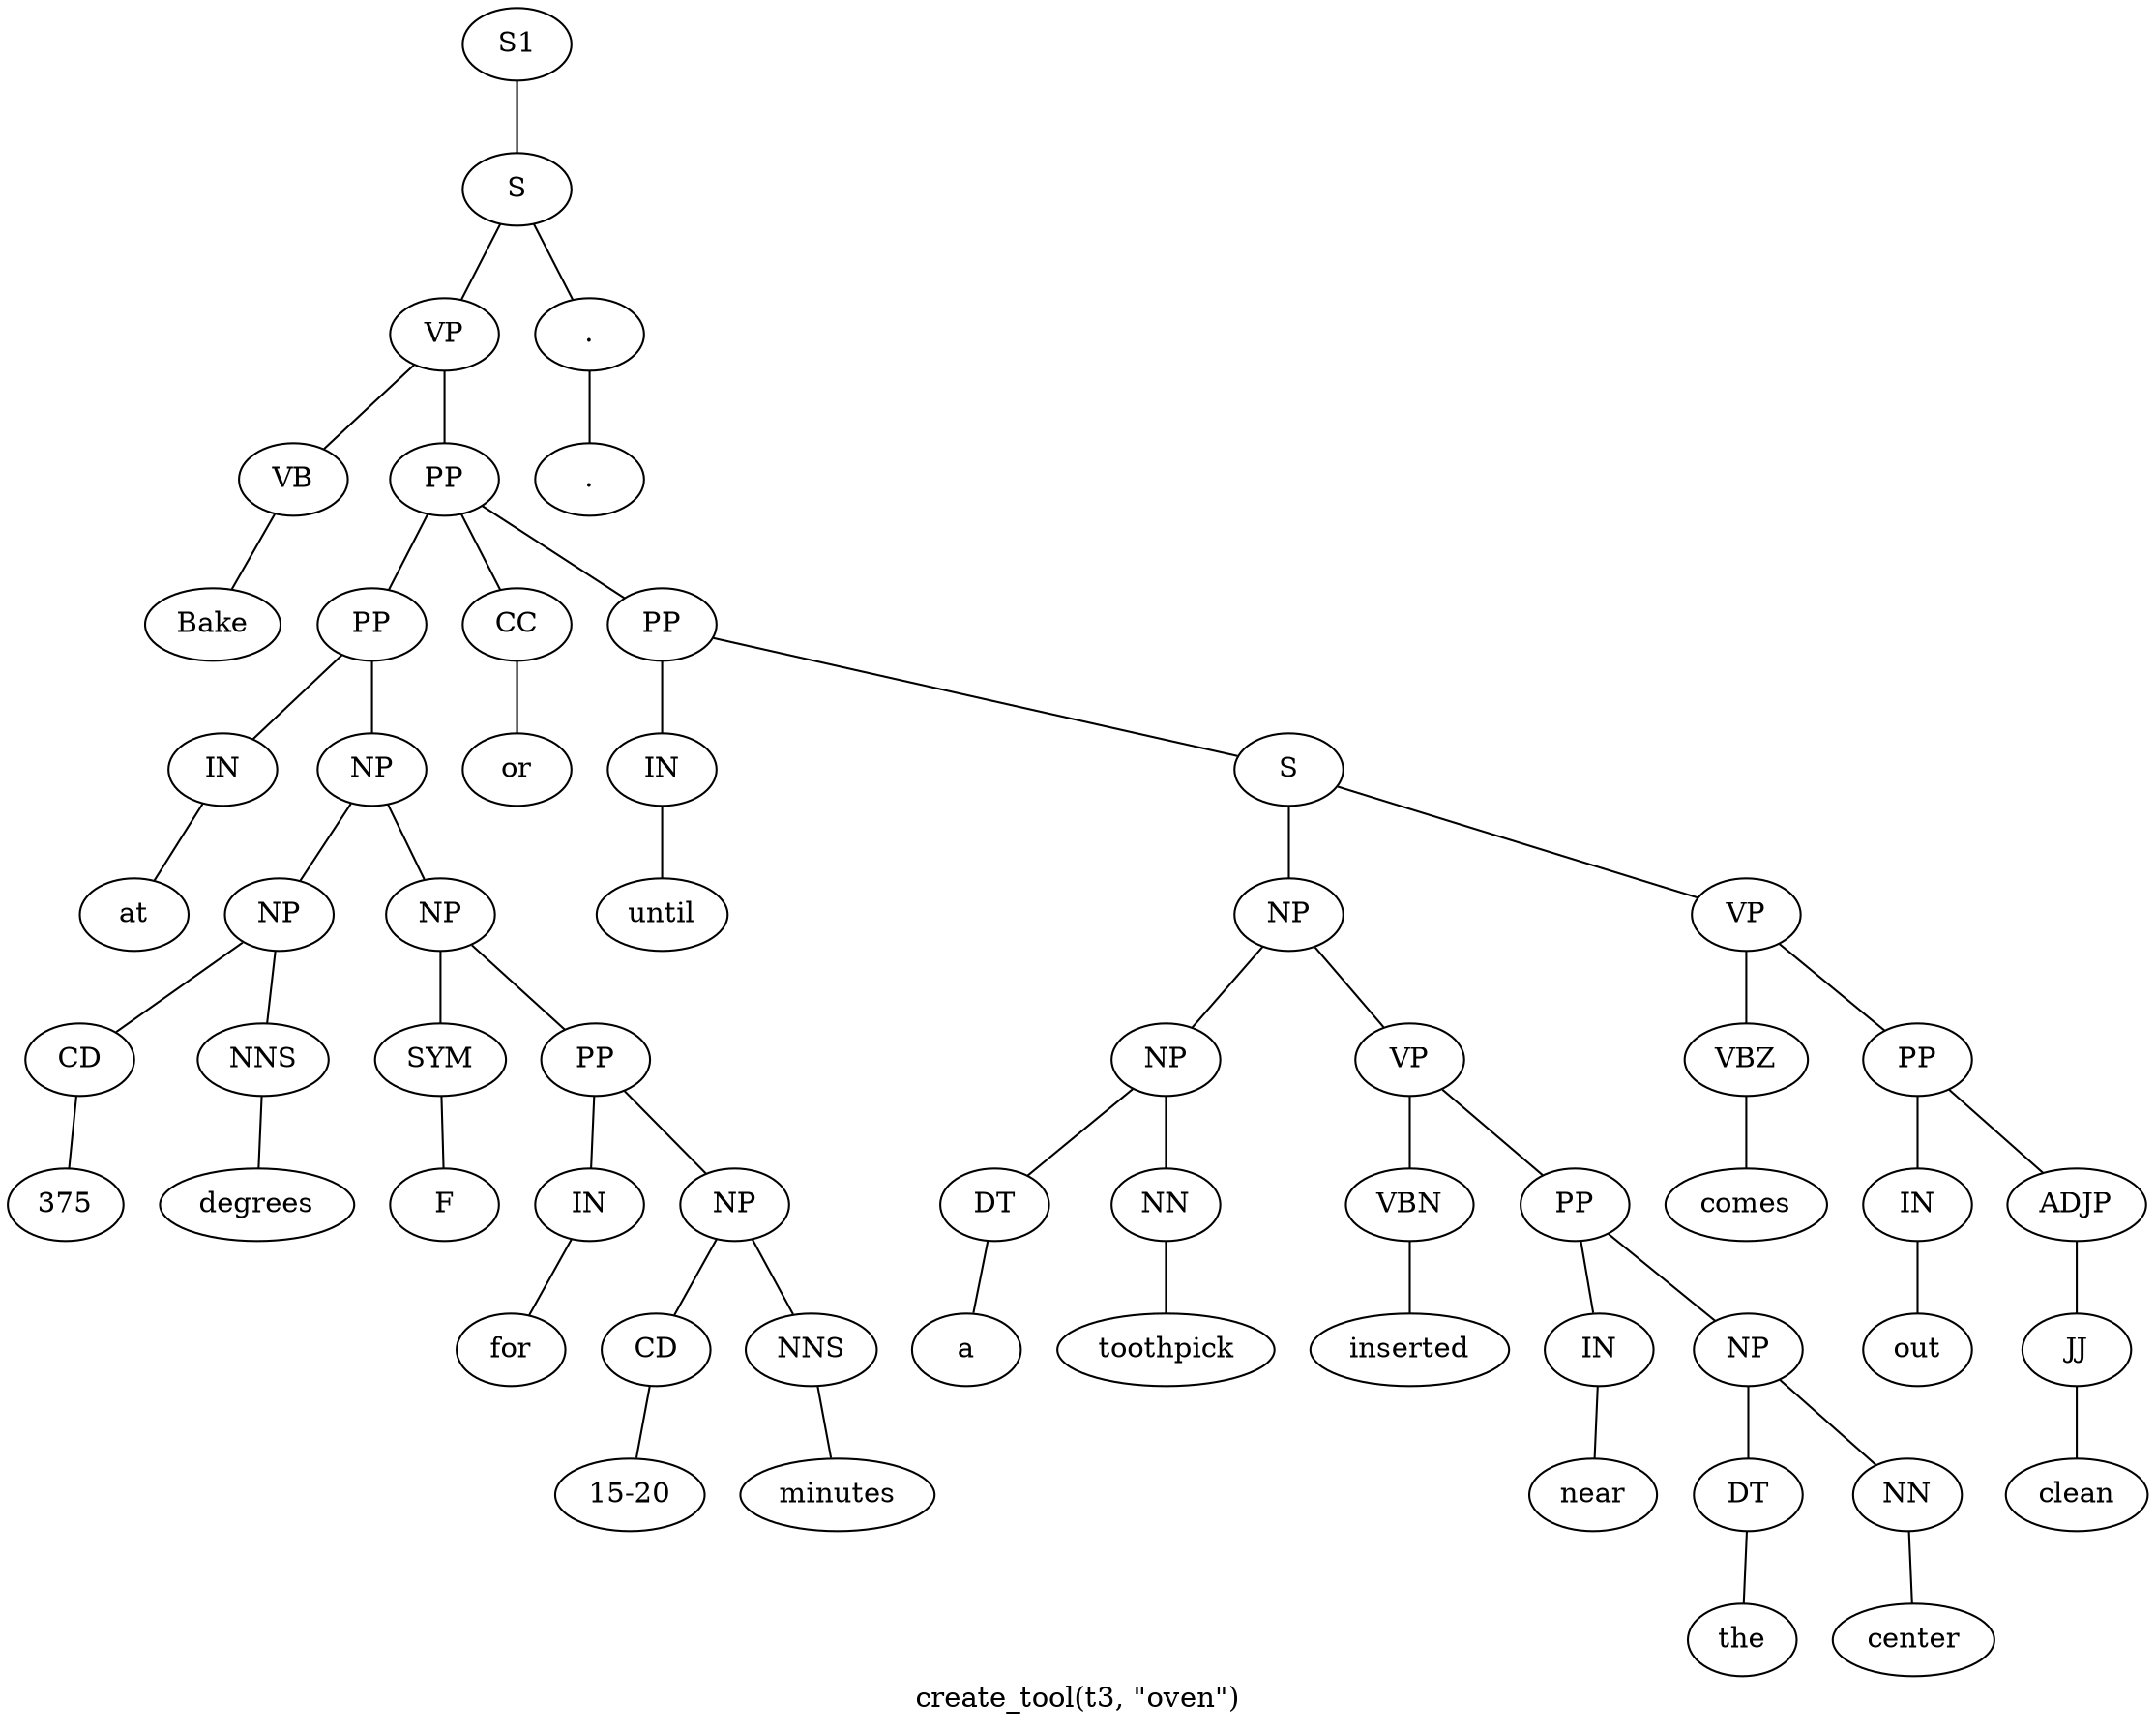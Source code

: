 graph SyntaxGraph {
	label = "create_tool(t3, \"oven\")";
	Node0 [label="S1"];
	Node1 [label="S"];
	Node2 [label="VP"];
	Node3 [label="VB"];
	Node4 [label="Bake"];
	Node5 [label="PP"];
	Node6 [label="PP"];
	Node7 [label="IN"];
	Node8 [label="at"];
	Node9 [label="NP"];
	Node10 [label="NP"];
	Node11 [label="CD"];
	Node12 [label="375"];
	Node13 [label="NNS"];
	Node14 [label="degrees"];
	Node15 [label="NP"];
	Node16 [label="SYM"];
	Node17 [label="F"];
	Node18 [label="PP"];
	Node19 [label="IN"];
	Node20 [label="for"];
	Node21 [label="NP"];
	Node22 [label="CD"];
	Node23 [label="15-20"];
	Node24 [label="NNS"];
	Node25 [label="minutes"];
	Node26 [label="CC"];
	Node27 [label="or"];
	Node28 [label="PP"];
	Node29 [label="IN"];
	Node30 [label="until"];
	Node31 [label="S"];
	Node32 [label="NP"];
	Node33 [label="NP"];
	Node34 [label="DT"];
	Node35 [label="a"];
	Node36 [label="NN"];
	Node37 [label="toothpick"];
	Node38 [label="VP"];
	Node39 [label="VBN"];
	Node40 [label="inserted"];
	Node41 [label="PP"];
	Node42 [label="IN"];
	Node43 [label="near"];
	Node44 [label="NP"];
	Node45 [label="DT"];
	Node46 [label="the"];
	Node47 [label="NN"];
	Node48 [label="center"];
	Node49 [label="VP"];
	Node50 [label="VBZ"];
	Node51 [label="comes"];
	Node52 [label="PP"];
	Node53 [label="IN"];
	Node54 [label="out"];
	Node55 [label="ADJP"];
	Node56 [label="JJ"];
	Node57 [label="clean"];
	Node58 [label="."];
	Node59 [label="."];

	Node0 -- Node1;
	Node1 -- Node2;
	Node1 -- Node58;
	Node2 -- Node3;
	Node2 -- Node5;
	Node3 -- Node4;
	Node5 -- Node6;
	Node5 -- Node26;
	Node5 -- Node28;
	Node6 -- Node7;
	Node6 -- Node9;
	Node7 -- Node8;
	Node9 -- Node10;
	Node9 -- Node15;
	Node10 -- Node11;
	Node10 -- Node13;
	Node11 -- Node12;
	Node13 -- Node14;
	Node15 -- Node16;
	Node15 -- Node18;
	Node16 -- Node17;
	Node18 -- Node19;
	Node18 -- Node21;
	Node19 -- Node20;
	Node21 -- Node22;
	Node21 -- Node24;
	Node22 -- Node23;
	Node24 -- Node25;
	Node26 -- Node27;
	Node28 -- Node29;
	Node28 -- Node31;
	Node29 -- Node30;
	Node31 -- Node32;
	Node31 -- Node49;
	Node32 -- Node33;
	Node32 -- Node38;
	Node33 -- Node34;
	Node33 -- Node36;
	Node34 -- Node35;
	Node36 -- Node37;
	Node38 -- Node39;
	Node38 -- Node41;
	Node39 -- Node40;
	Node41 -- Node42;
	Node41 -- Node44;
	Node42 -- Node43;
	Node44 -- Node45;
	Node44 -- Node47;
	Node45 -- Node46;
	Node47 -- Node48;
	Node49 -- Node50;
	Node49 -- Node52;
	Node50 -- Node51;
	Node52 -- Node53;
	Node52 -- Node55;
	Node53 -- Node54;
	Node55 -- Node56;
	Node56 -- Node57;
	Node58 -- Node59;
}